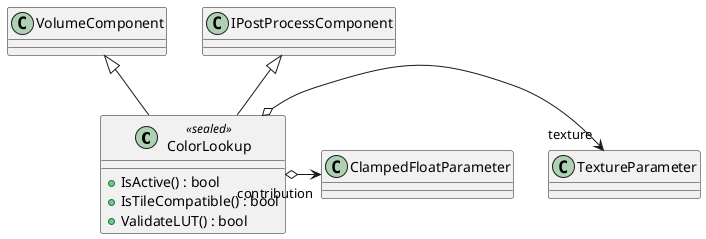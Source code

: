 @startuml
class ColorLookup <<sealed>> {
    + IsActive() : bool
    + IsTileCompatible() : bool
    + ValidateLUT() : bool
}
VolumeComponent <|-- ColorLookup
IPostProcessComponent <|-- ColorLookup
ColorLookup o-> "texture" TextureParameter
ColorLookup o-> "contribution" ClampedFloatParameter
@enduml
